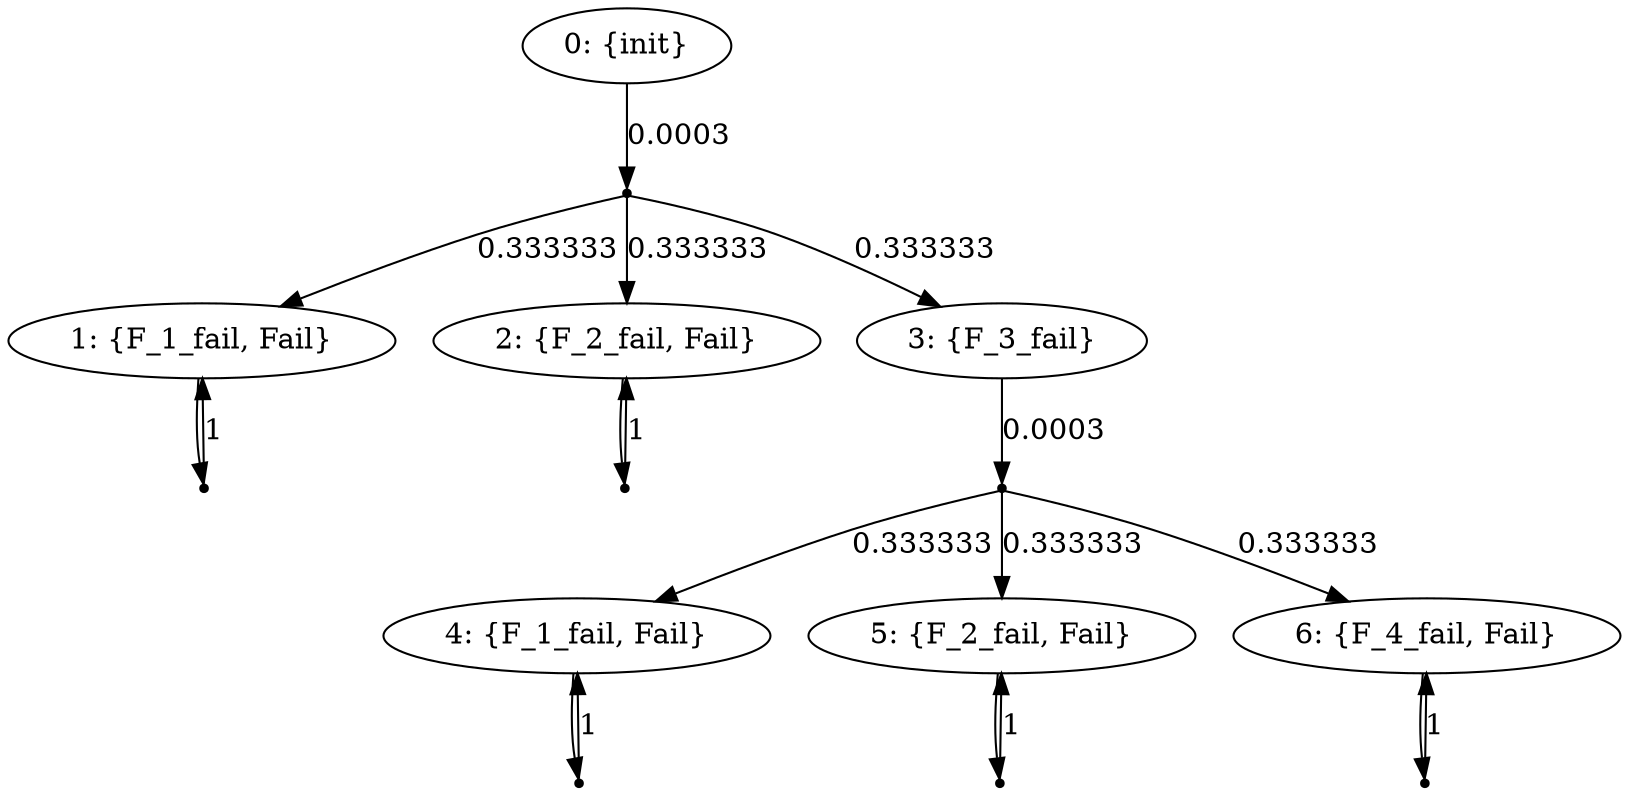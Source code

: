 digraph model {
	0 [ label = "0: {init}" ];
	1 [ label = "1: {F_1_fail, Fail}" ];
	2 [ label = "2: {F_2_fail, Fail}" ];
	3 [ label = "3: {F_3_fail}" ];
	4 [ label = "4: {F_1_fail, Fail}" ];
	5 [ label = "5: {F_2_fail, Fail}" ];
	6 [ label = "6: {F_4_fail, Fail}" ];
	"0c0" [shape = "point"];
	0 -> "0c0" [ label = "0.0003"]
;
	"0c0" -> 1 [ label= "0.333333" ];
	"0c0" -> 2 [ label= "0.333333" ];
	"0c0" -> 3 [ label= "0.333333" ];
	"1c0" [shape = "point"];
	1 -> "1c0";
	"1c0" -> 1 [ label= "1" ];
	"2c0" [shape = "point"];
	2 -> "2c0";
	"2c0" -> 2 [ label= "1" ];
	"3c0" [shape = "point"];
	3 -> "3c0" [ label = "0.0003"]
;
	"3c0" -> 4 [ label= "0.333333" ];
	"3c0" -> 5 [ label= "0.333333" ];
	"3c0" -> 6 [ label= "0.333333" ];
	"4c0" [shape = "point"];
	4 -> "4c0";
	"4c0" -> 4 [ label= "1" ];
	"5c0" [shape = "point"];
	5 -> "5c0";
	"5c0" -> 5 [ label= "1" ];
	"6c0" [shape = "point"];
	6 -> "6c0";
	"6c0" -> 6 [ label= "1" ];
}
